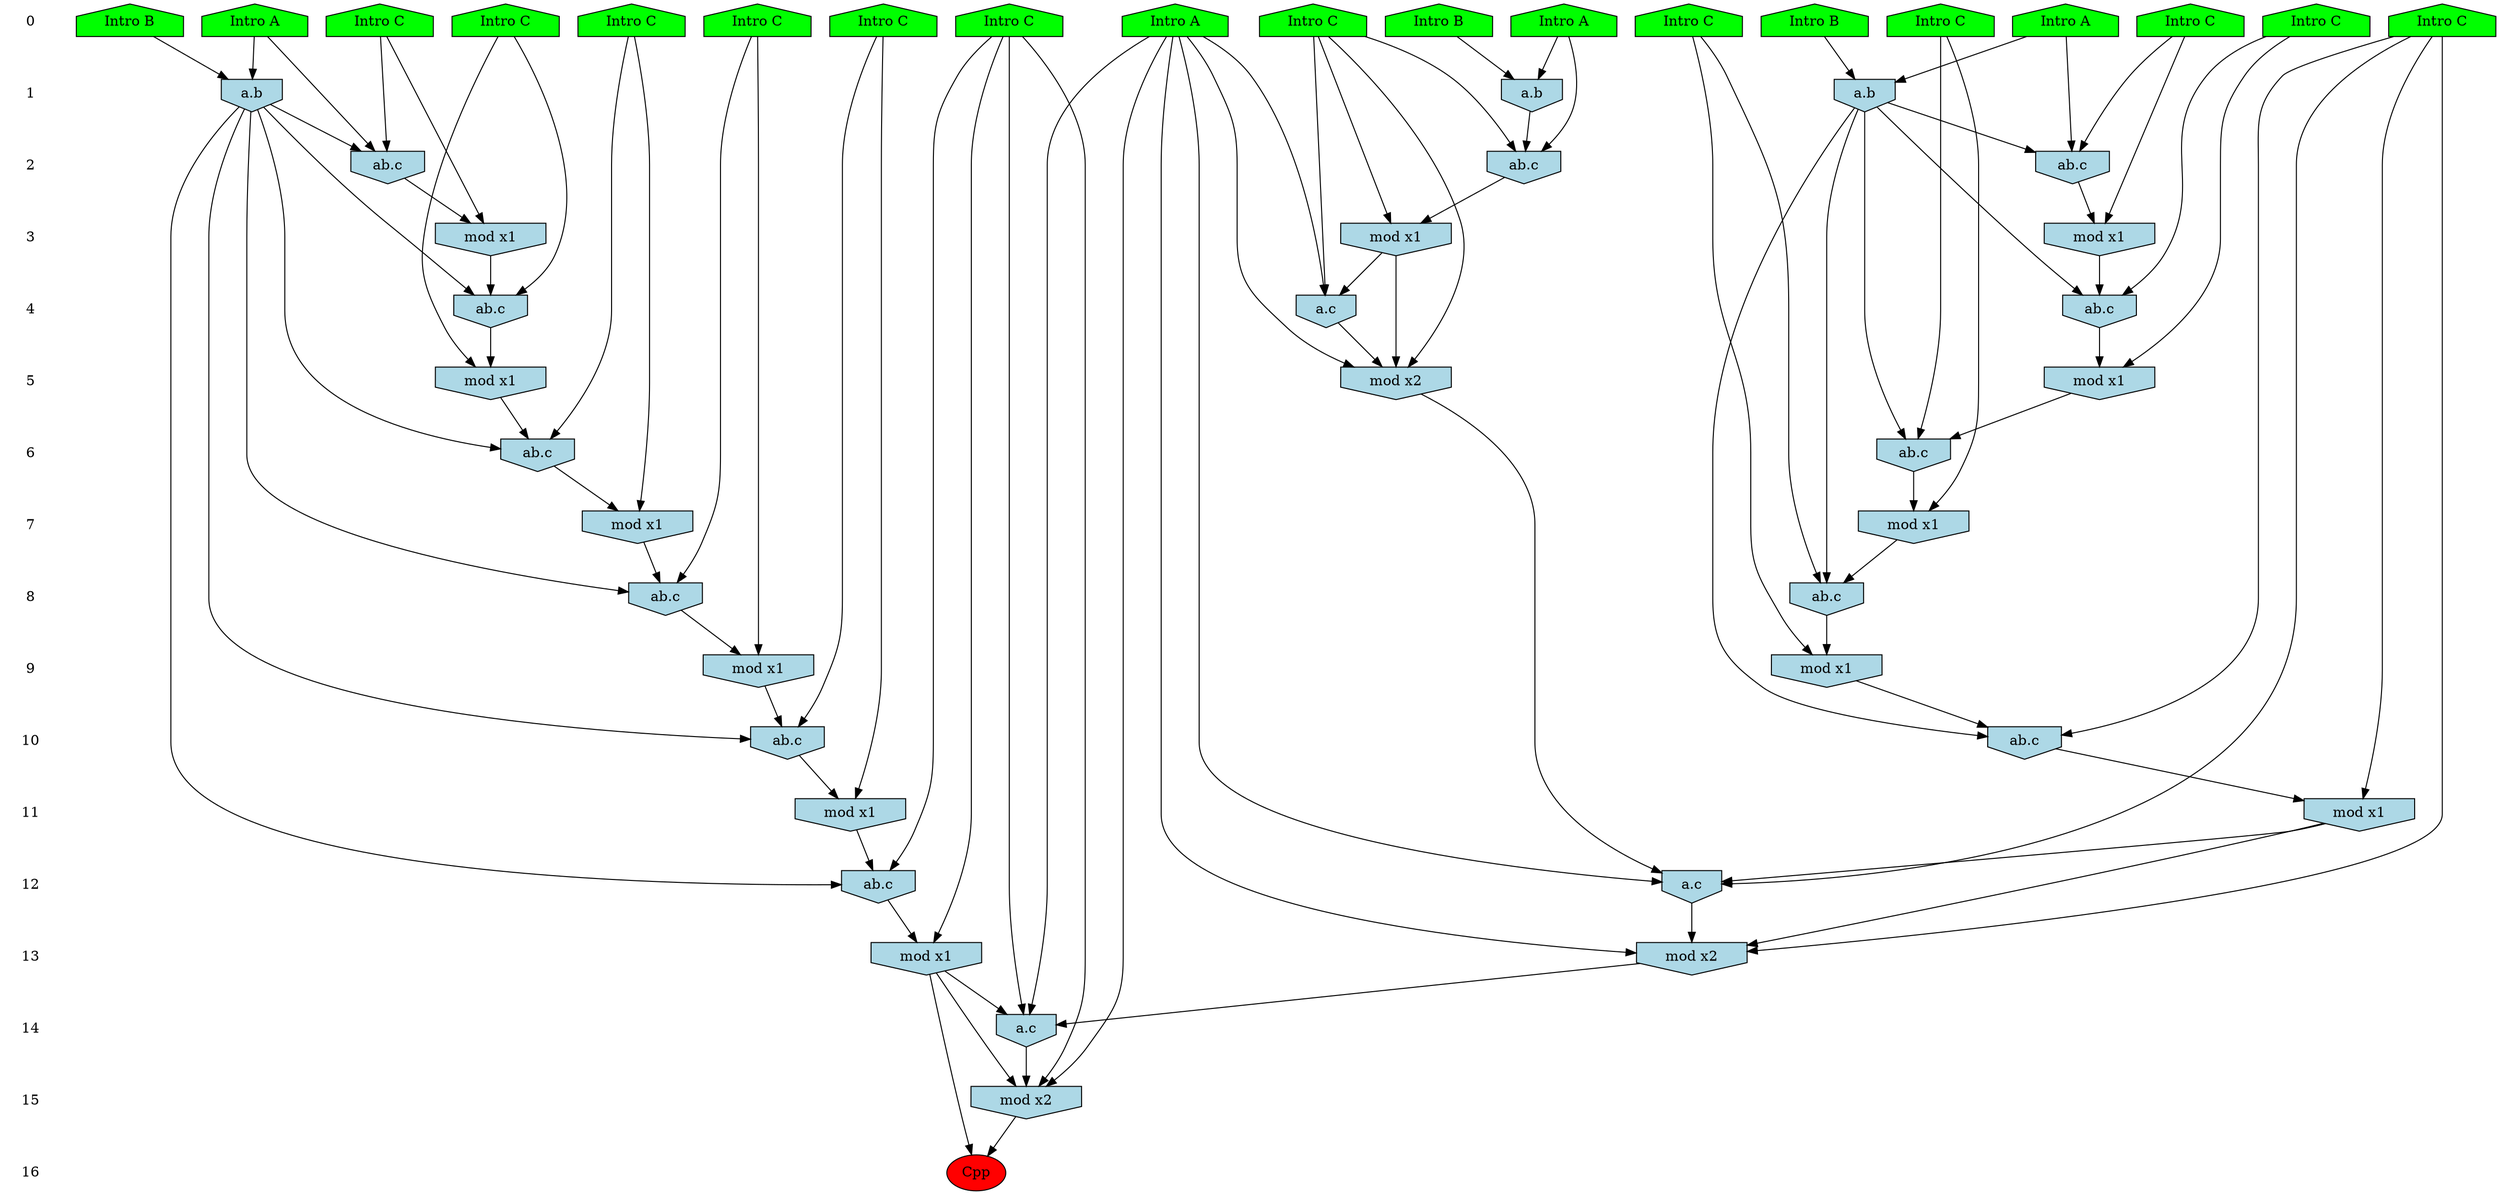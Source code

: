 /* Compression of 1 causal flows obtained in average at 1.636476E+01 t.u */
/* Compressed causal flows were: [2799] */
digraph G{
 ranksep=.5 ; 
{ rank = same ; "0" [shape=plaintext] ; node_1 [label ="Intro A", shape=house, style=filled, fillcolor=green] ;
node_2 [label ="Intro A", shape=house, style=filled, fillcolor=green] ;
node_3 [label ="Intro A", shape=house, style=filled, fillcolor=green] ;
node_4 [label ="Intro B", shape=house, style=filled, fillcolor=green] ;
node_5 [label ="Intro B", shape=house, style=filled, fillcolor=green] ;
node_6 [label ="Intro A", shape=house, style=filled, fillcolor=green] ;
node_7 [label ="Intro B", shape=house, style=filled, fillcolor=green] ;
node_8 [label ="Intro C", shape=house, style=filled, fillcolor=green] ;
node_9 [label ="Intro C", shape=house, style=filled, fillcolor=green] ;
node_10 [label ="Intro C", shape=house, style=filled, fillcolor=green] ;
node_11 [label ="Intro C", shape=house, style=filled, fillcolor=green] ;
node_12 [label ="Intro C", shape=house, style=filled, fillcolor=green] ;
node_13 [label ="Intro C", shape=house, style=filled, fillcolor=green] ;
node_14 [label ="Intro C", shape=house, style=filled, fillcolor=green] ;
node_15 [label ="Intro C", shape=house, style=filled, fillcolor=green] ;
node_16 [label ="Intro C", shape=house, style=filled, fillcolor=green] ;
node_17 [label ="Intro C", shape=house, style=filled, fillcolor=green] ;
node_18 [label ="Intro C", shape=house, style=filled, fillcolor=green] ;
node_19 [label ="Intro C", shape=house, style=filled, fillcolor=green] ;
}
{ rank = same ; "1" [shape=plaintext] ; node_20 [label="a.b", shape=invhouse, style=filled, fillcolor = lightblue] ;
node_23 [label="a.b", shape=invhouse, style=filled, fillcolor = lightblue] ;
node_32 [label="a.b", shape=invhouse, style=filled, fillcolor = lightblue] ;
}
{ rank = same ; "2" [shape=plaintext] ; node_21 [label="ab.c", shape=invhouse, style=filled, fillcolor = lightblue] ;
node_25 [label="ab.c", shape=invhouse, style=filled, fillcolor = lightblue] ;
node_33 [label="ab.c", shape=invhouse, style=filled, fillcolor = lightblue] ;
}
{ rank = same ; "3" [shape=plaintext] ; node_22 [label="mod x1", shape=invhouse, style=filled, fillcolor = lightblue] ;
node_26 [label="mod x1", shape=invhouse, style=filled, fillcolor = lightblue] ;
node_35 [label="mod x1", shape=invhouse, style=filled, fillcolor = lightblue] ;
}
{ rank = same ; "4" [shape=plaintext] ; node_24 [label="ab.c", shape=invhouse, style=filled, fillcolor = lightblue] ;
node_29 [label="ab.c", shape=invhouse, style=filled, fillcolor = lightblue] ;
node_45 [label="a.c", shape=invhouse, style=filled, fillcolor = lightblue] ;
}
{ rank = same ; "5" [shape=plaintext] ; node_27 [label="mod x1", shape=invhouse, style=filled, fillcolor = lightblue] ;
node_34 [label="mod x1", shape=invhouse, style=filled, fillcolor = lightblue] ;
node_46 [label="mod x2", shape=invhouse, style=filled, fillcolor = lightblue] ;
}
{ rank = same ; "6" [shape=plaintext] ; node_28 [label="ab.c", shape=invhouse, style=filled, fillcolor = lightblue] ;
node_37 [label="ab.c", shape=invhouse, style=filled, fillcolor = lightblue] ;
}
{ rank = same ; "7" [shape=plaintext] ; node_30 [label="mod x1", shape=invhouse, style=filled, fillcolor = lightblue] ;
node_38 [label="mod x1", shape=invhouse, style=filled, fillcolor = lightblue] ;
}
{ rank = same ; "8" [shape=plaintext] ; node_31 [label="ab.c", shape=invhouse, style=filled, fillcolor = lightblue] ;
node_39 [label="ab.c", shape=invhouse, style=filled, fillcolor = lightblue] ;
}
{ rank = same ; "9" [shape=plaintext] ; node_36 [label="mod x1", shape=invhouse, style=filled, fillcolor = lightblue] ;
node_40 [label="mod x1", shape=invhouse, style=filled, fillcolor = lightblue] ;
}
{ rank = same ; "10" [shape=plaintext] ; node_41 [label="ab.c", shape=invhouse, style=filled, fillcolor = lightblue] ;
node_42 [label="ab.c", shape=invhouse, style=filled, fillcolor = lightblue] ;
}
{ rank = same ; "11" [shape=plaintext] ; node_43 [label="mod x1", shape=invhouse, style=filled, fillcolor = lightblue] ;
node_44 [label="mod x1", shape=invhouse, style=filled, fillcolor = lightblue] ;
}
{ rank = same ; "12" [shape=plaintext] ; node_47 [label="a.c", shape=invhouse, style=filled, fillcolor = lightblue] ;
node_49 [label="ab.c", shape=invhouse, style=filled, fillcolor = lightblue] ;
}
{ rank = same ; "13" [shape=plaintext] ; node_48 [label="mod x2", shape=invhouse, style=filled, fillcolor = lightblue] ;
node_50 [label="mod x1", shape=invhouse, style=filled, fillcolor = lightblue] ;
}
{ rank = same ; "14" [shape=plaintext] ; node_51 [label="a.c", shape=invhouse, style=filled, fillcolor = lightblue] ;
}
{ rank = same ; "15" [shape=plaintext] ; node_52 [label="mod x2", shape=invhouse, style=filled, fillcolor = lightblue] ;
}
{ rank = same ; "16" [shape=plaintext] ; node_53 [label ="Cpp", style=filled, fillcolor=red] ;
}
"0" -> "1" [style="invis"]; 
"1" -> "2" [style="invis"]; 
"2" -> "3" [style="invis"]; 
"3" -> "4" [style="invis"]; 
"4" -> "5" [style="invis"]; 
"5" -> "6" [style="invis"]; 
"6" -> "7" [style="invis"]; 
"7" -> "8" [style="invis"]; 
"8" -> "9" [style="invis"]; 
"9" -> "10" [style="invis"]; 
"10" -> "11" [style="invis"]; 
"11" -> "12" [style="invis"]; 
"12" -> "13" [style="invis"]; 
"13" -> "14" [style="invis"]; 
"14" -> "15" [style="invis"]; 
"15" -> "16" [style="invis"]; 
node_1 -> node_20
node_4 -> node_20
node_1 -> node_21
node_19 -> node_21
node_20 -> node_21
node_19 -> node_22
node_21 -> node_22
node_3 -> node_23
node_7 -> node_23
node_11 -> node_24
node_20 -> node_24
node_22 -> node_24
node_3 -> node_25
node_14 -> node_25
node_23 -> node_25
node_14 -> node_26
node_25 -> node_26
node_11 -> node_27
node_24 -> node_27
node_8 -> node_28
node_20 -> node_28
node_27 -> node_28
node_16 -> node_29
node_23 -> node_29
node_26 -> node_29
node_8 -> node_30
node_28 -> node_30
node_18 -> node_31
node_20 -> node_31
node_30 -> node_31
node_2 -> node_32
node_5 -> node_32
node_2 -> node_33
node_9 -> node_33
node_32 -> node_33
node_16 -> node_34
node_29 -> node_34
node_9 -> node_35
node_33 -> node_35
node_18 -> node_36
node_31 -> node_36
node_17 -> node_37
node_23 -> node_37
node_34 -> node_37
node_17 -> node_38
node_37 -> node_38
node_13 -> node_39
node_23 -> node_39
node_38 -> node_39
node_13 -> node_40
node_39 -> node_40
node_15 -> node_41
node_23 -> node_41
node_40 -> node_41
node_10 -> node_42
node_20 -> node_42
node_36 -> node_42
node_10 -> node_43
node_42 -> node_43
node_15 -> node_44
node_41 -> node_44
node_6 -> node_45
node_9 -> node_45
node_35 -> node_45
node_6 -> node_46
node_9 -> node_46
node_35 -> node_46
node_45 -> node_46
node_6 -> node_47
node_10 -> node_47
node_43 -> node_47
node_46 -> node_47
node_6 -> node_48
node_10 -> node_48
node_43 -> node_48
node_47 -> node_48
node_12 -> node_49
node_23 -> node_49
node_44 -> node_49
node_12 -> node_50
node_49 -> node_50
node_6 -> node_51
node_12 -> node_51
node_48 -> node_51
node_50 -> node_51
node_6 -> node_52
node_12 -> node_52
node_50 -> node_52
node_51 -> node_52
node_50 -> node_53
node_52 -> node_53
}
/*
 Dot generation time: 0.000218
*/